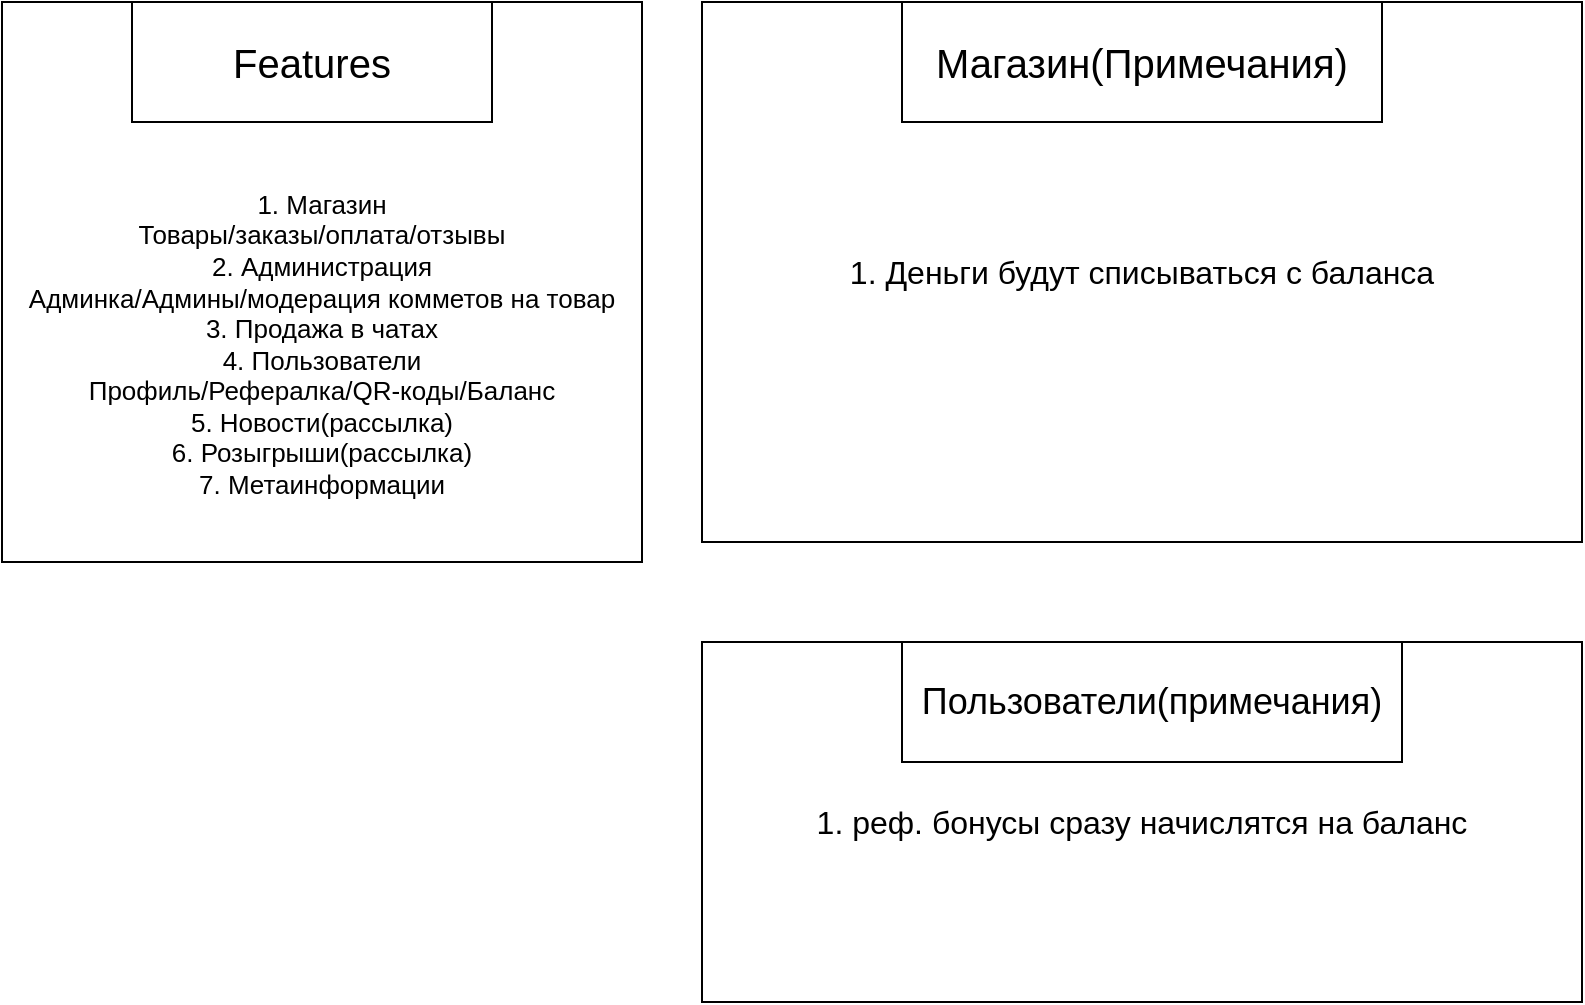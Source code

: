 <mxfile version="24.2.5" type="device">
  <diagram name="Страница — 1" id="QnJkc_lvnWfPjX_3n_H7">
    <mxGraphModel dx="989" dy="548" grid="1" gridSize="10" guides="1" tooltips="1" connect="1" arrows="1" fold="1" page="1" pageScale="1" pageWidth="1920" pageHeight="1200" math="0" shadow="0">
      <root>
        <mxCell id="0" />
        <mxCell id="1" parent="0" />
        <mxCell id="Guo8bGL0WaCJx79FnwmX-3" value="&lt;div style=&quot;font-size: 13px;&quot;&gt;&lt;font style=&quot;font-size: 13px;&quot;&gt;&lt;br&gt;&lt;/font&gt;&lt;/div&gt;&lt;div style=&quot;font-size: 13px;&quot;&gt;&lt;font style=&quot;font-size: 13px;&quot;&gt;&lt;br&gt;&lt;/font&gt;&lt;/div&gt;&lt;div style=&quot;font-size: 13px;&quot;&gt;&lt;font style=&quot;font-size: 13px;&quot;&gt;&lt;br&gt;&lt;/font&gt;&lt;/div&gt;&lt;div style=&quot;font-size: 13px;&quot;&gt;&lt;font style=&quot;font-size: 13px;&quot;&gt;&lt;br&gt;&lt;/font&gt;&lt;/div&gt;&lt;div style=&quot;font-size: 13px;&quot;&gt;&lt;font style=&quot;font-size: 13px;&quot;&gt;1. Магазин&lt;/font&gt;&lt;/div&gt;&lt;div style=&quot;font-size: 13px;&quot;&gt;&lt;font style=&quot;font-size: 13px;&quot;&gt;Товары/заказы/оплата/отзывы&lt;/font&gt;&lt;/div&gt;&lt;div style=&quot;font-size: 13px;&quot;&gt;&lt;font style=&quot;font-size: 13px;&quot;&gt;2. Администрация&lt;/font&gt;&lt;/div&gt;&lt;div style=&quot;font-size: 13px;&quot;&gt;&lt;font style=&quot;font-size: 13px;&quot;&gt;Админка/Админы/модерация комметов на товар&lt;/font&gt;&lt;/div&gt;&lt;div style=&quot;font-size: 13px;&quot;&gt;&lt;font style=&quot;font-size: 13px;&quot;&gt;3. Продажа в чатах&lt;/font&gt;&lt;/div&gt;&lt;div style=&quot;font-size: 13px;&quot;&gt;&lt;font style=&quot;font-size: 13px;&quot;&gt;4. Пользователи&lt;/font&gt;&lt;/div&gt;&lt;div style=&quot;font-size: 13px;&quot;&gt;&lt;font style=&quot;font-size: 13px;&quot;&gt;Профиль/Рефералка/QR-коды/Баланс&lt;/font&gt;&lt;/div&gt;&lt;div style=&quot;font-size: 13px;&quot;&gt;&lt;font style=&quot;font-size: 13px;&quot;&gt;5. Новости(рассылка)&lt;/font&gt;&lt;/div&gt;&lt;div style=&quot;font-size: 13px;&quot;&gt;&lt;font style=&quot;font-size: 13px;&quot;&gt;6. Розыгрыши(рассылка)&lt;/font&gt;&lt;/div&gt;&lt;div style=&quot;font-size: 13px;&quot;&gt;&lt;font style=&quot;font-size: 13px;&quot;&gt;&lt;font style=&quot;font-size: 13px;&quot;&gt;7. Метаинформации&lt;/font&gt;&lt;font style=&quot;font-size: 13px;&quot;&gt;&lt;br&gt;&lt;/font&gt;&lt;/font&gt;&lt;/div&gt;" style="rounded=0;whiteSpace=wrap;html=1;fillColor=default;shadow=0;glass=0;noLabel=0;verticalAlign=middle;align=center;labelBackgroundColor=none;" vertex="1" parent="1">
          <mxGeometry x="570" y="120" width="320" height="280" as="geometry" />
        </mxCell>
        <mxCell id="Guo8bGL0WaCJx79FnwmX-2" value="Features" style="rounded=0;whiteSpace=wrap;html=1;fontSize=20;" vertex="1" parent="1">
          <mxGeometry x="635" y="120" width="180" height="60" as="geometry" />
        </mxCell>
        <mxCell id="Guo8bGL0WaCJx79FnwmX-4" value="&lt;font style=&quot;font-size: 16px;&quot;&gt;1. Деньги будут списываться с баланса&lt;/font&gt;" style="rounded=0;whiteSpace=wrap;html=1;fontSize=16;align=center;" vertex="1" parent="1">
          <mxGeometry x="920" y="120" width="440" height="270" as="geometry" />
        </mxCell>
        <mxCell id="Guo8bGL0WaCJx79FnwmX-5" value="Магазин(Примечания)" style="rounded=0;whiteSpace=wrap;html=1;fontSize=20;" vertex="1" parent="1">
          <mxGeometry x="1020" y="120" width="240" height="60" as="geometry" />
        </mxCell>
        <mxCell id="Guo8bGL0WaCJx79FnwmX-6" value="1. реф. бонусы сразу начислятся на баланс" style="rounded=0;whiteSpace=wrap;html=1;fontSize=16;" vertex="1" parent="1">
          <mxGeometry x="920" y="440" width="440" height="180" as="geometry" />
        </mxCell>
        <mxCell id="Guo8bGL0WaCJx79FnwmX-7" value="Пользователи(примечания)" style="rounded=0;whiteSpace=wrap;html=1;fontSize=18;" vertex="1" parent="1">
          <mxGeometry x="1020" y="440" width="250" height="60" as="geometry" />
        </mxCell>
      </root>
    </mxGraphModel>
  </diagram>
</mxfile>
